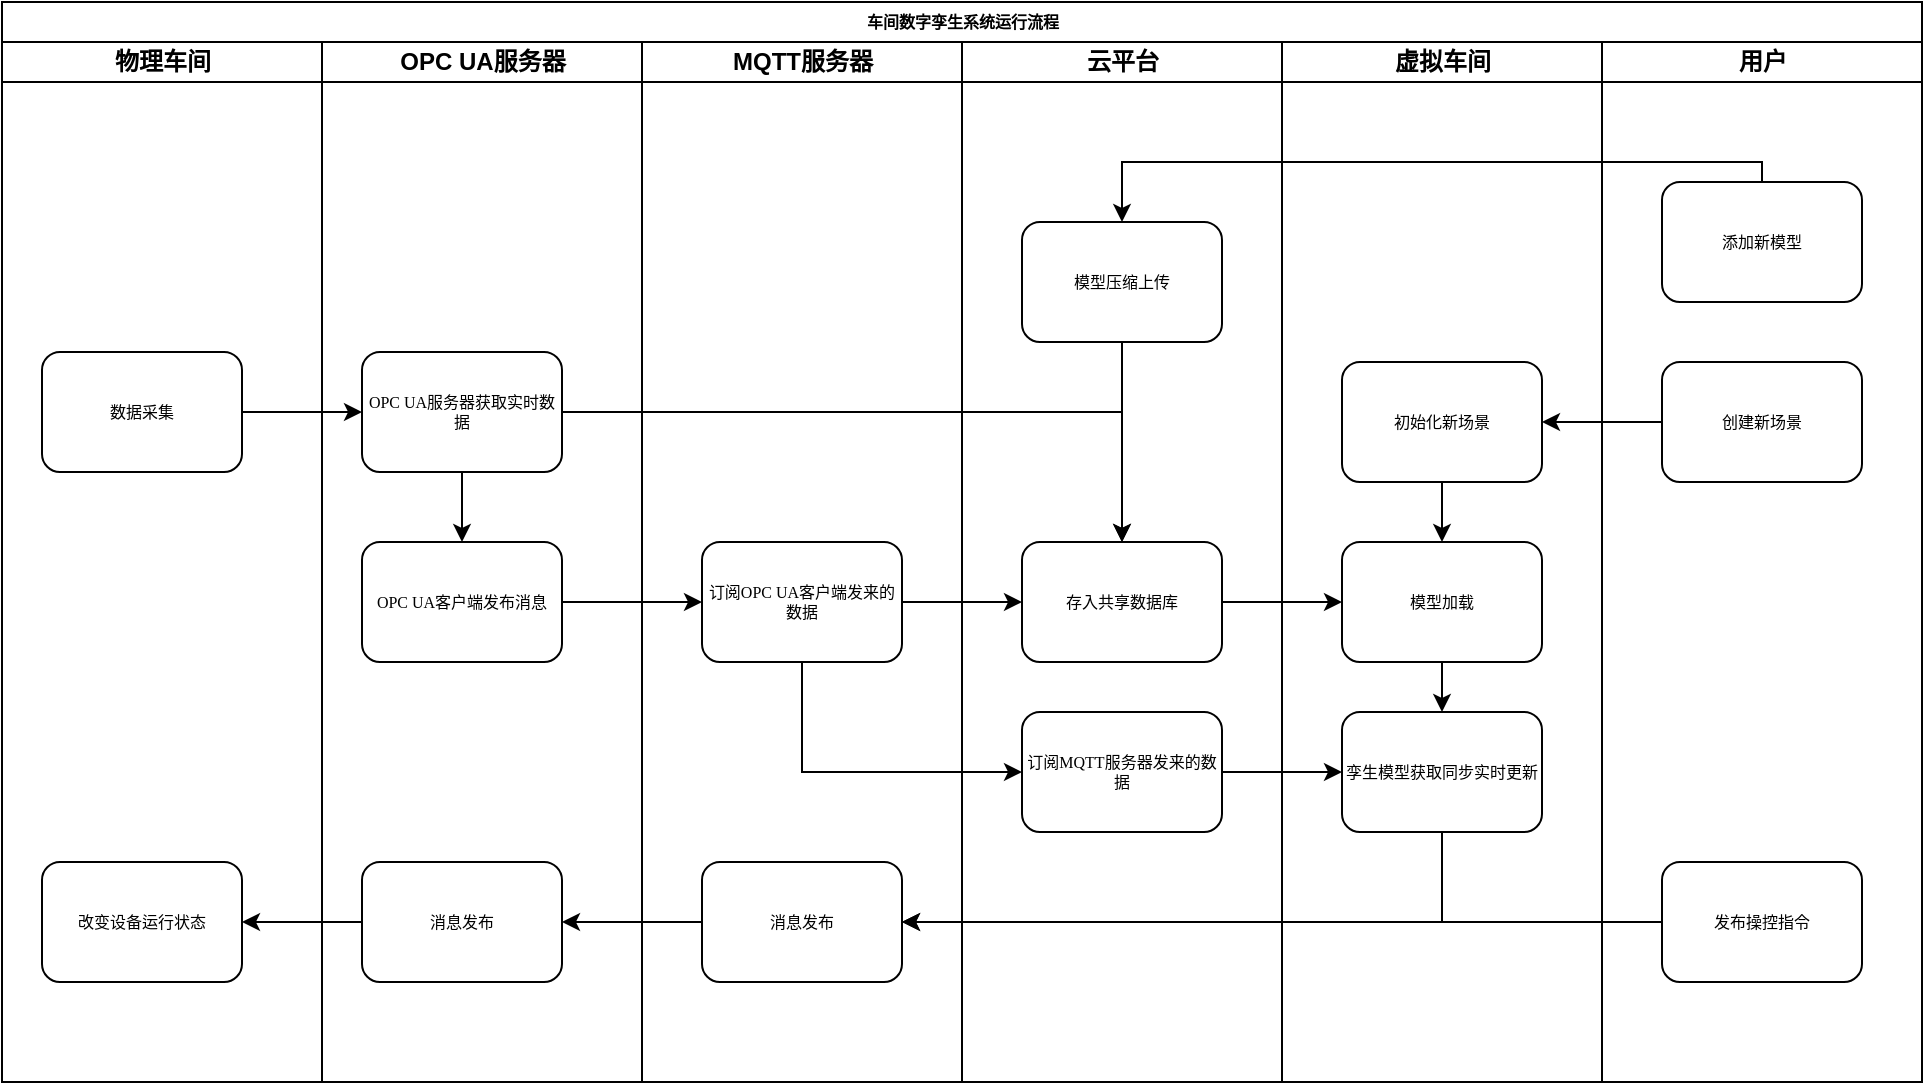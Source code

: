 <mxfile version="16.6.5" type="github"><diagram name="Page-1" id="74e2e168-ea6b-b213-b513-2b3c1d86103e"><mxGraphModel dx="1382" dy="663" grid="1" gridSize="10" guides="1" tooltips="1" connect="1" arrows="1" fold="1" page="1" pageScale="1" pageWidth="1100" pageHeight="850" background="none" math="0" shadow="0"><root><mxCell id="0"/><mxCell id="1" parent="0"/><mxCell id="77e6c97f196da883-1" value="车间数字孪生系统运行流程" style="swimlane;html=1;childLayout=stackLayout;startSize=20;rounded=0;shadow=0;labelBackgroundColor=none;strokeWidth=1;fontFamily=Verdana;fontSize=8;align=center;" parent="1" vertex="1"><mxGeometry x="70" y="40" width="960" height="540" as="geometry"><mxRectangle x="70" y="40" width="60" height="20" as="alternateBounds"/></mxGeometry></mxCell><mxCell id="77e6c97f196da883-2" value="物理车间" style="swimlane;html=1;startSize=20;" parent="77e6c97f196da883-1" vertex="1"><mxGeometry y="20" width="160" height="520" as="geometry"/></mxCell><mxCell id="77e6c97f196da883-8" value="数据采集" style="rounded=1;whiteSpace=wrap;html=1;shadow=0;labelBackgroundColor=none;strokeWidth=1;fontFamily=Verdana;fontSize=8;align=center;" parent="77e6c97f196da883-2" vertex="1"><mxGeometry x="20" y="155" width="100" height="60" as="geometry"/></mxCell><mxCell id="GZfBYJCEadCicqJy5_5Q-65" value="改变设备运行状态" style="rounded=1;whiteSpace=wrap;html=1;shadow=0;labelBackgroundColor=none;strokeWidth=1;fontFamily=Verdana;fontSize=8;align=center;" vertex="1" parent="77e6c97f196da883-2"><mxGeometry x="20" y="410" width="100" height="60" as="geometry"/></mxCell><mxCell id="77e6c97f196da883-3" value="OPC UA服务器" style="swimlane;html=1;startSize=20;" parent="77e6c97f196da883-1" vertex="1"><mxGeometry x="160" y="20" width="160" height="520" as="geometry"/></mxCell><mxCell id="GZfBYJCEadCicqJy5_5Q-6" value="" style="edgeStyle=orthogonalEdgeStyle;rounded=0;orthogonalLoop=1;jettySize=auto;html=1;" edge="1" parent="77e6c97f196da883-3" source="77e6c97f196da883-11" target="GZfBYJCEadCicqJy5_5Q-5"><mxGeometry relative="1" as="geometry"/></mxCell><mxCell id="77e6c97f196da883-11" value="OPC UA服务器获取实时数据" style="rounded=1;whiteSpace=wrap;html=1;shadow=0;labelBackgroundColor=none;strokeWidth=1;fontFamily=Verdana;fontSize=8;align=center;" parent="77e6c97f196da883-3" vertex="1"><mxGeometry x="20" y="155" width="100" height="60" as="geometry"/></mxCell><mxCell id="GZfBYJCEadCicqJy5_5Q-5" value="OPC UA客户端发布消息" style="rounded=1;whiteSpace=wrap;html=1;shadow=0;labelBackgroundColor=none;strokeWidth=1;fontFamily=Verdana;fontSize=8;align=center;" vertex="1" parent="77e6c97f196da883-3"><mxGeometry x="20" y="250" width="100" height="60" as="geometry"/></mxCell><mxCell id="GZfBYJCEadCicqJy5_5Q-60" value="消息发布" style="rounded=1;whiteSpace=wrap;html=1;shadow=0;labelBackgroundColor=none;strokeWidth=1;fontFamily=Verdana;fontSize=8;align=center;" vertex="1" parent="77e6c97f196da883-3"><mxGeometry x="20" y="410" width="100" height="60" as="geometry"/></mxCell><mxCell id="77e6c97f196da883-4" value="MQTT服务器" style="swimlane;html=1;startSize=20;" parent="77e6c97f196da883-1" vertex="1"><mxGeometry x="320" y="20" width="160" height="520" as="geometry"/></mxCell><mxCell id="77e6c97f196da883-12" value="订阅OPC UA客户端发来的数据" style="rounded=1;whiteSpace=wrap;html=1;shadow=0;labelBackgroundColor=none;strokeWidth=1;fontFamily=Verdana;fontSize=8;align=center;" parent="77e6c97f196da883-4" vertex="1"><mxGeometry x="30" y="250" width="100" height="60" as="geometry"/></mxCell><mxCell id="GZfBYJCEadCicqJy5_5Q-58" value="消息发布" style="rounded=1;whiteSpace=wrap;html=1;shadow=0;labelBackgroundColor=none;strokeWidth=1;fontFamily=Verdana;fontSize=8;align=center;" vertex="1" parent="77e6c97f196da883-4"><mxGeometry x="30" y="410" width="100" height="60" as="geometry"/></mxCell><mxCell id="77e6c97f196da883-5" value="云平台" style="swimlane;html=1;startSize=20;" parent="77e6c97f196da883-1" vertex="1"><mxGeometry x="480" y="20" width="160" height="520" as="geometry"/></mxCell><mxCell id="77e6c97f196da883-15" value="订阅MQTT服务器发来的数据" style="rounded=1;whiteSpace=wrap;html=1;shadow=0;labelBackgroundColor=none;strokeWidth=1;fontFamily=Verdana;fontSize=8;align=center;" parent="77e6c97f196da883-5" vertex="1"><mxGeometry x="30" y="335" width="100" height="60" as="geometry"/></mxCell><mxCell id="GZfBYJCEadCicqJy5_5Q-8" value="存入共享数据库" style="rounded=1;whiteSpace=wrap;html=1;shadow=0;labelBackgroundColor=none;strokeWidth=1;fontFamily=Verdana;fontSize=8;align=center;" vertex="1" parent="77e6c97f196da883-5"><mxGeometry x="30" y="250" width="100" height="60" as="geometry"/></mxCell><mxCell id="GZfBYJCEadCicqJy5_5Q-51" value="" style="edgeStyle=orthogonalEdgeStyle;rounded=0;orthogonalLoop=1;jettySize=auto;html=1;" edge="1" parent="77e6c97f196da883-5" source="GZfBYJCEadCicqJy5_5Q-44" target="GZfBYJCEadCicqJy5_5Q-8"><mxGeometry relative="1" as="geometry"/></mxCell><mxCell id="GZfBYJCEadCicqJy5_5Q-44" value="模型压缩上传" style="rounded=1;whiteSpace=wrap;html=1;shadow=0;labelBackgroundColor=none;strokeWidth=1;fontFamily=Verdana;fontSize=8;align=center;" vertex="1" parent="77e6c97f196da883-5"><mxGeometry x="30" y="90" width="100" height="60" as="geometry"/></mxCell><mxCell id="77e6c97f196da883-6" value="虚拟车间" style="swimlane;html=1;startSize=20;" parent="77e6c97f196da883-1" vertex="1"><mxGeometry x="640" y="20" width="160" height="520" as="geometry"/></mxCell><mxCell id="GZfBYJCEadCicqJy5_5Q-22" value="&lt;span&gt;初始化新场景&lt;/span&gt;" style="rounded=1;whiteSpace=wrap;html=1;shadow=0;labelBackgroundColor=none;strokeWidth=1;fontFamily=Verdana;fontSize=8;align=center;" vertex="1" parent="77e6c97f196da883-6"><mxGeometry x="30" y="160" width="100" height="60" as="geometry"/></mxCell><mxCell id="GZfBYJCEadCicqJy5_5Q-19" value="&lt;span&gt;模型加载&lt;/span&gt;" style="rounded=1;whiteSpace=wrap;html=1;shadow=0;labelBackgroundColor=none;strokeWidth=1;fontFamily=Verdana;fontSize=8;align=center;" vertex="1" parent="77e6c97f196da883-6"><mxGeometry x="30" y="250" width="100" height="60" as="geometry"/></mxCell><mxCell id="GZfBYJCEadCicqJy5_5Q-24" value="" style="edgeStyle=orthogonalEdgeStyle;rounded=0;orthogonalLoop=1;jettySize=auto;html=1;" edge="1" parent="77e6c97f196da883-6" source="GZfBYJCEadCicqJy5_5Q-22" target="GZfBYJCEadCicqJy5_5Q-19"><mxGeometry relative="1" as="geometry"/></mxCell><mxCell id="GZfBYJCEadCicqJy5_5Q-17" value="&lt;span&gt;孪生模型获取同步实时更新&lt;/span&gt;" style="rounded=1;whiteSpace=wrap;html=1;shadow=0;labelBackgroundColor=none;strokeWidth=1;fontFamily=Verdana;fontSize=8;align=center;" vertex="1" parent="77e6c97f196da883-6"><mxGeometry x="30" y="335" width="100" height="60" as="geometry"/></mxCell><mxCell id="GZfBYJCEadCicqJy5_5Q-21" value="" style="edgeStyle=orthogonalEdgeStyle;rounded=0;orthogonalLoop=1;jettySize=auto;html=1;" edge="1" parent="77e6c97f196da883-6" source="GZfBYJCEadCicqJy5_5Q-19" target="GZfBYJCEadCicqJy5_5Q-17"><mxGeometry relative="1" as="geometry"/></mxCell><mxCell id="GZfBYJCEadCicqJy5_5Q-7" value="" style="edgeStyle=orthogonalEdgeStyle;rounded=0;orthogonalLoop=1;jettySize=auto;html=1;" edge="1" parent="77e6c97f196da883-1" source="GZfBYJCEadCicqJy5_5Q-5" target="77e6c97f196da883-12"><mxGeometry relative="1" as="geometry"/></mxCell><mxCell id="GZfBYJCEadCicqJy5_5Q-13" value="" style="edgeStyle=orthogonalEdgeStyle;rounded=0;orthogonalLoop=1;jettySize=auto;html=1;exitX=0.5;exitY=1;exitDx=0;exitDy=0;" edge="1" parent="77e6c97f196da883-1" source="77e6c97f196da883-12" target="77e6c97f196da883-15"><mxGeometry relative="1" as="geometry"><mxPoint x="450" y="385" as="sourcePoint"/><Array as="points"><mxPoint x="400" y="385"/></Array></mxGeometry></mxCell><mxCell id="GZfBYJCEadCicqJy5_5Q-15" value="" style="edgeStyle=orthogonalEdgeStyle;rounded=0;orthogonalLoop=1;jettySize=auto;html=1;entryX=0;entryY=0.5;entryDx=0;entryDy=0;" edge="1" parent="77e6c97f196da883-1" source="77e6c97f196da883-8" target="77e6c97f196da883-11"><mxGeometry relative="1" as="geometry"><mxPoint x="200" y="115" as="targetPoint"/></mxGeometry></mxCell><mxCell id="GZfBYJCEadCicqJy5_5Q-30" value="用户" style="swimlane;html=1;startSize=20;" vertex="1" parent="77e6c97f196da883-1"><mxGeometry x="800" y="20" width="160" height="520" as="geometry"/></mxCell><mxCell id="GZfBYJCEadCicqJy5_5Q-37" value="&lt;span&gt;创建新场景&lt;/span&gt;" style="rounded=1;whiteSpace=wrap;html=1;shadow=0;labelBackgroundColor=none;strokeWidth=1;fontFamily=Verdana;fontSize=8;align=center;" vertex="1" parent="GZfBYJCEadCicqJy5_5Q-30"><mxGeometry x="30" y="160" width="100" height="60" as="geometry"/></mxCell><mxCell id="GZfBYJCEadCicqJy5_5Q-48" value="&lt;span&gt;添加新模型&lt;/span&gt;" style="rounded=1;whiteSpace=wrap;html=1;shadow=0;labelBackgroundColor=none;strokeWidth=1;fontFamily=Verdana;fontSize=8;align=center;" vertex="1" parent="GZfBYJCEadCicqJy5_5Q-30"><mxGeometry x="30" y="70" width="100" height="60" as="geometry"/></mxCell><mxCell id="GZfBYJCEadCicqJy5_5Q-62" value="发布操控指令" style="rounded=1;whiteSpace=wrap;html=1;shadow=0;labelBackgroundColor=none;strokeWidth=1;fontFamily=Verdana;fontSize=8;align=center;" vertex="1" parent="GZfBYJCEadCicqJy5_5Q-30"><mxGeometry x="30" y="410" width="100" height="60" as="geometry"/></mxCell><mxCell id="GZfBYJCEadCicqJy5_5Q-18" value="" style="edgeStyle=orthogonalEdgeStyle;rounded=0;orthogonalLoop=1;jettySize=auto;html=1;" edge="1" parent="77e6c97f196da883-1" source="77e6c97f196da883-15" target="GZfBYJCEadCicqJy5_5Q-17"><mxGeometry relative="1" as="geometry"/></mxCell><mxCell id="GZfBYJCEadCicqJy5_5Q-9" value="" style="edgeStyle=orthogonalEdgeStyle;rounded=0;orthogonalLoop=1;jettySize=auto;html=1;" edge="1" parent="77e6c97f196da883-1" source="77e6c97f196da883-12" target="GZfBYJCEadCicqJy5_5Q-8"><mxGeometry relative="1" as="geometry"/></mxCell><mxCell id="GZfBYJCEadCicqJy5_5Q-42" value="" style="edgeStyle=orthogonalEdgeStyle;rounded=0;orthogonalLoop=1;jettySize=auto;html=1;entryX=0.5;entryY=0;entryDx=0;entryDy=0;" edge="1" parent="77e6c97f196da883-1" source="77e6c97f196da883-11" target="GZfBYJCEadCicqJy5_5Q-8"><mxGeometry relative="1" as="geometry"><mxPoint x="360" y="205" as="targetPoint"/></mxGeometry></mxCell><mxCell id="GZfBYJCEadCicqJy5_5Q-43" value="" style="edgeStyle=orthogonalEdgeStyle;rounded=0;orthogonalLoop=1;jettySize=auto;html=1;" edge="1" parent="77e6c97f196da883-1" source="GZfBYJCEadCicqJy5_5Q-37" target="GZfBYJCEadCicqJy5_5Q-22"><mxGeometry relative="1" as="geometry"/></mxCell><mxCell id="GZfBYJCEadCicqJy5_5Q-50" value="" style="edgeStyle=orthogonalEdgeStyle;rounded=0;orthogonalLoop=1;jettySize=auto;html=1;entryX=0.5;entryY=0;entryDx=0;entryDy=0;" edge="1" parent="77e6c97f196da883-1" source="GZfBYJCEadCicqJy5_5Q-48" target="GZfBYJCEadCicqJy5_5Q-44"><mxGeometry relative="1" as="geometry"><mxPoint x="750" y="130" as="targetPoint"/><Array as="points"><mxPoint x="880" y="80"/><mxPoint x="560" y="80"/></Array></mxGeometry></mxCell><mxCell id="GZfBYJCEadCicqJy5_5Q-57" value="" style="edgeStyle=orthogonalEdgeStyle;rounded=0;orthogonalLoop=1;jettySize=auto;html=1;" edge="1" parent="77e6c97f196da883-1" source="GZfBYJCEadCicqJy5_5Q-8" target="GZfBYJCEadCicqJy5_5Q-19"><mxGeometry relative="1" as="geometry"/></mxCell><mxCell id="GZfBYJCEadCicqJy5_5Q-55" value="" style="edgeStyle=orthogonalEdgeStyle;rounded=0;orthogonalLoop=1;jettySize=auto;html=1;entryX=1;entryY=0.5;entryDx=0;entryDy=0;" edge="1" parent="77e6c97f196da883-1" source="GZfBYJCEadCicqJy5_5Q-17" target="GZfBYJCEadCicqJy5_5Q-58"><mxGeometry relative="1" as="geometry"><mxPoint x="720" y="440" as="targetPoint"/><Array as="points"><mxPoint x="720" y="460"/></Array></mxGeometry></mxCell><mxCell id="GZfBYJCEadCicqJy5_5Q-61" value="" style="edgeStyle=orthogonalEdgeStyle;rounded=0;orthogonalLoop=1;jettySize=auto;html=1;" edge="1" parent="77e6c97f196da883-1" source="GZfBYJCEadCicqJy5_5Q-58" target="GZfBYJCEadCicqJy5_5Q-60"><mxGeometry relative="1" as="geometry"/></mxCell><mxCell id="GZfBYJCEadCicqJy5_5Q-64" value="" style="edgeStyle=orthogonalEdgeStyle;rounded=0;orthogonalLoop=1;jettySize=auto;html=1;entryX=1;entryY=0.5;entryDx=0;entryDy=0;" edge="1" parent="77e6c97f196da883-1" source="GZfBYJCEadCicqJy5_5Q-62" target="GZfBYJCEadCicqJy5_5Q-58"><mxGeometry relative="1" as="geometry"><mxPoint x="750" y="460" as="targetPoint"/></mxGeometry></mxCell><mxCell id="GZfBYJCEadCicqJy5_5Q-66" value="" style="edgeStyle=orthogonalEdgeStyle;rounded=0;orthogonalLoop=1;jettySize=auto;html=1;" edge="1" parent="77e6c97f196da883-1" source="GZfBYJCEadCicqJy5_5Q-60" target="GZfBYJCEadCicqJy5_5Q-65"><mxGeometry relative="1" as="geometry"/></mxCell></root></mxGraphModel></diagram></mxfile>